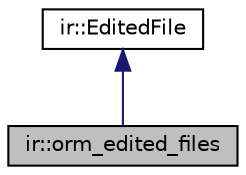 digraph "ir::orm_edited_files"
{
 // LATEX_PDF_SIZE
  edge [fontname="Helvetica",fontsize="10",labelfontname="Helvetica",labelfontsize="10"];
  node [fontname="Helvetica",fontsize="10",shape=record];
  Node1 [label="ir::orm_edited_files",height=0.2,width=0.4,color="black", fillcolor="grey75", style="filled", fontcolor="black",tooltip=" "];
  Node2 -> Node1 [dir="back",color="midnightblue",fontsize="10",style="solid",fontname="Helvetica"];
  Node2 [label="ir::EditedFile",height=0.2,width=0.4,color="black", fillcolor="white", style="filled",URL="$structir_1_1_edited_file.html",tooltip=" "];
}
